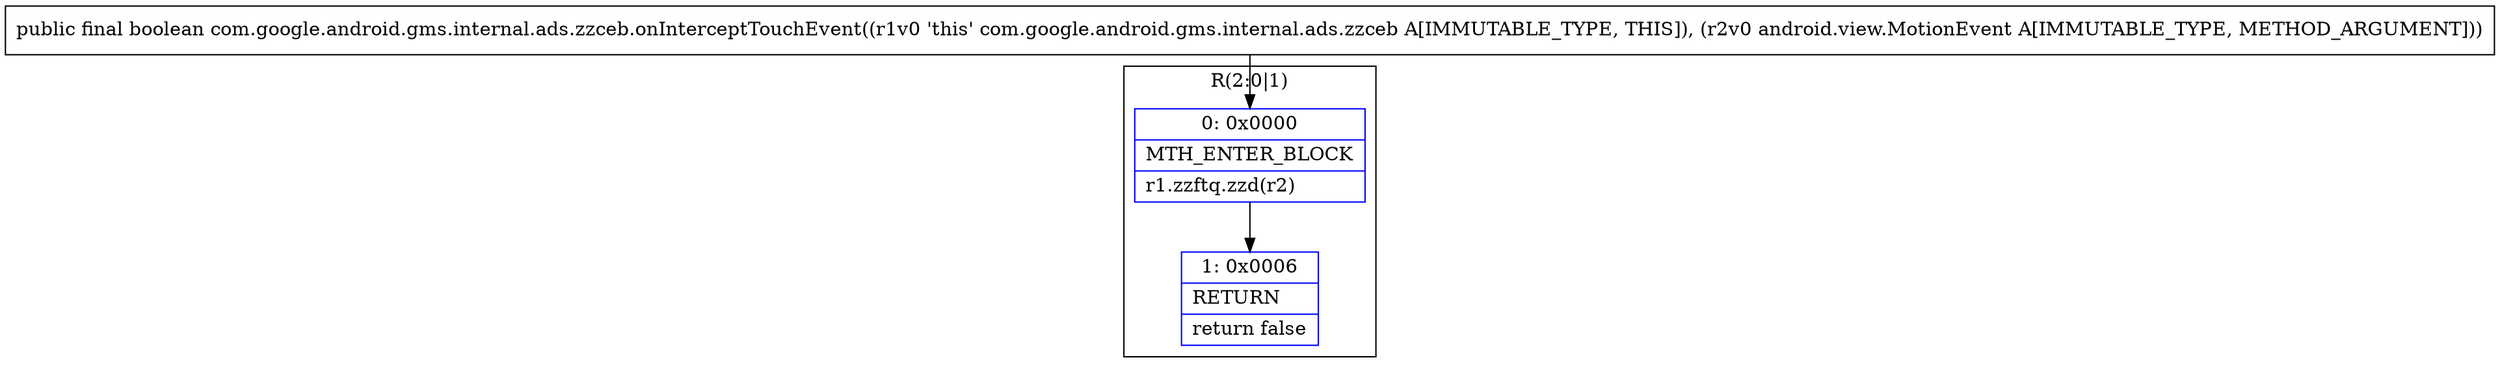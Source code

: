 digraph "CFG forcom.google.android.gms.internal.ads.zzceb.onInterceptTouchEvent(Landroid\/view\/MotionEvent;)Z" {
subgraph cluster_Region_175082755 {
label = "R(2:0|1)";
node [shape=record,color=blue];
Node_0 [shape=record,label="{0\:\ 0x0000|MTH_ENTER_BLOCK\l|r1.zzftq.zzd(r2)\l}"];
Node_1 [shape=record,label="{1\:\ 0x0006|RETURN\l|return false\l}"];
}
MethodNode[shape=record,label="{public final boolean com.google.android.gms.internal.ads.zzceb.onInterceptTouchEvent((r1v0 'this' com.google.android.gms.internal.ads.zzceb A[IMMUTABLE_TYPE, THIS]), (r2v0 android.view.MotionEvent A[IMMUTABLE_TYPE, METHOD_ARGUMENT])) }"];
MethodNode -> Node_0;
Node_0 -> Node_1;
}


